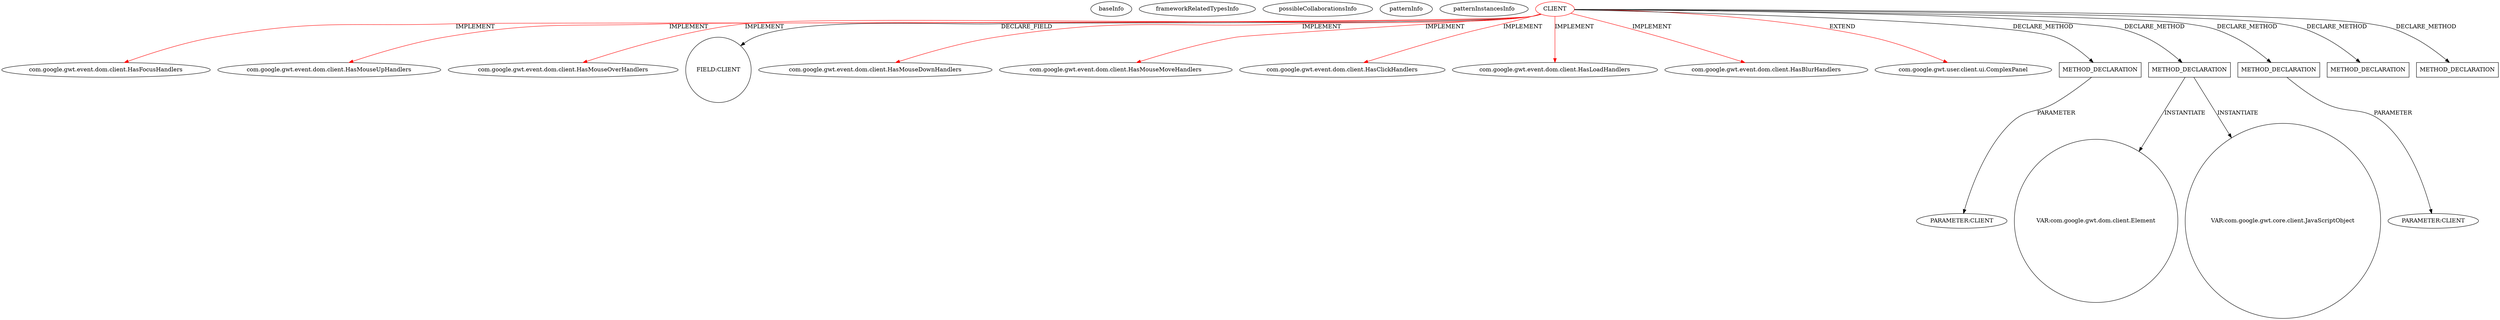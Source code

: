 digraph {
baseInfo[graphId=601,category="pattern",isAnonymous=false,possibleRelation=false]
frameworkRelatedTypesInfo[0="com.google.gwt.event.dom.client.HasMouseUpHandlers",1="com.google.gwt.event.dom.client.HasBlurHandlers",2="com.google.gwt.event.dom.client.HasMouseMoveHandlers",3="com.google.gwt.user.client.ui.ComplexPanel",4="com.google.gwt.event.dom.client.HasClickHandlers",5="com.google.gwt.event.dom.client.HasMouseDownHandlers",6="com.google.gwt.event.dom.client.HasLoadHandlers",7="com.google.gwt.event.dom.client.HasFocusHandlers",8="com.google.gwt.event.dom.client.HasMouseOverHandlers"]
possibleCollaborationsInfo[]
patternInfo[frequency=3.0,patternRootClient=0]
patternInstancesInfo[0="mguiral-GwtSvgLib~/mguiral-GwtSvgLib/GwtSvgLib-master/src/gwt/html5/svg/client/user/ui/SVGTextContentWidget.java~SVGTextContentWidget~3987",1="mguiral-GwtSvgLib~/mguiral-GwtSvgLib/GwtSvgLib-master/src/gwt/html5/svg/client/user/ui/SVGGraphicalWidget.java~SVGGraphicalWidget~3974",2="mguiral-GwtSvgLib~/mguiral-GwtSvgLib/GwtSvgLib-master/src/gwt/html5/svg/client/user/ui/SVGSwitchWidget.java~SVGSwitchWidget~4001"]
2[label="com.google.gwt.event.dom.client.HasFocusHandlers",vertexType="FRAMEWORK_INTERFACE_TYPE",isFrameworkType=false]
0[label="CLIENT",vertexType="ROOT_CLIENT_CLASS_DECLARATION",isFrameworkType=false,color=red]
6[label="com.google.gwt.event.dom.client.HasMouseUpHandlers",vertexType="FRAMEWORK_INTERFACE_TYPE",isFrameworkType=false]
7[label="com.google.gwt.event.dom.client.HasMouseOverHandlers",vertexType="FRAMEWORK_INTERFACE_TYPE",isFrameworkType=false]
11[label="FIELD:CLIENT",vertexType="FIELD_DECLARATION",isFrameworkType=false,shape=circle]
5[label="com.google.gwt.event.dom.client.HasMouseDownHandlers",vertexType="FRAMEWORK_INTERFACE_TYPE",isFrameworkType=false]
8[label="com.google.gwt.event.dom.client.HasMouseMoveHandlers",vertexType="FRAMEWORK_INTERFACE_TYPE",isFrameworkType=false]
4[label="com.google.gwt.event.dom.client.HasClickHandlers",vertexType="FRAMEWORK_INTERFACE_TYPE",isFrameworkType=false]
10[label="com.google.gwt.event.dom.client.HasLoadHandlers",vertexType="FRAMEWORK_INTERFACE_TYPE",isFrameworkType=false]
3[label="com.google.gwt.event.dom.client.HasBlurHandlers",vertexType="FRAMEWORK_INTERFACE_TYPE",isFrameworkType=false]
1[label="com.google.gwt.user.client.ui.ComplexPanel",vertexType="FRAMEWORK_CLASS_TYPE",isFrameworkType=false]
42[label="METHOD_DECLARATION",vertexType="CLIENT_METHOD_DECLARATION",isFrameworkType=false,shape=box]
43[label="PARAMETER:CLIENT",vertexType="PARAMETER_DECLARATION",isFrameworkType=false]
60[label="METHOD_DECLARATION",vertexType="CLIENT_METHOD_DECLARATION",isFrameworkType=false,shape=box]
66[label="VAR:com.google.gwt.dom.client.Element",vertexType="VARIABLE_EXPRESION",isFrameworkType=false,shape=circle]
63[label="VAR:com.google.gwt.core.client.JavaScriptObject",vertexType="VARIABLE_EXPRESION",isFrameworkType=false,shape=circle]
20[label="METHOD_DECLARATION",vertexType="CLIENT_METHOD_DECLARATION",isFrameworkType=false,shape=box]
21[label="PARAMETER:CLIENT",vertexType="PARAMETER_DECLARATION",isFrameworkType=false]
58[label="METHOD_DECLARATION",vertexType="CLIENT_METHOD_DECLARATION",isFrameworkType=false,shape=box]
30[label="METHOD_DECLARATION",vertexType="CLIENT_METHOD_DECLARATION",isFrameworkType=false,shape=box]
0->11[label="DECLARE_FIELD"]
60->63[label="INSTANTIATE"]
0->6[label="IMPLEMENT",color=red]
20->21[label="PARAMETER"]
0->30[label="DECLARE_METHOD"]
0->3[label="IMPLEMENT",color=red]
0->8[label="IMPLEMENT",color=red]
0->1[label="EXTEND",color=red]
0->4[label="IMPLEMENT",color=red]
60->66[label="INSTANTIATE"]
0->5[label="IMPLEMENT",color=red]
0->60[label="DECLARE_METHOD"]
0->10[label="IMPLEMENT",color=red]
0->42[label="DECLARE_METHOD"]
42->43[label="PARAMETER"]
0->58[label="DECLARE_METHOD"]
0->2[label="IMPLEMENT",color=red]
0->7[label="IMPLEMENT",color=red]
0->20[label="DECLARE_METHOD"]
}
